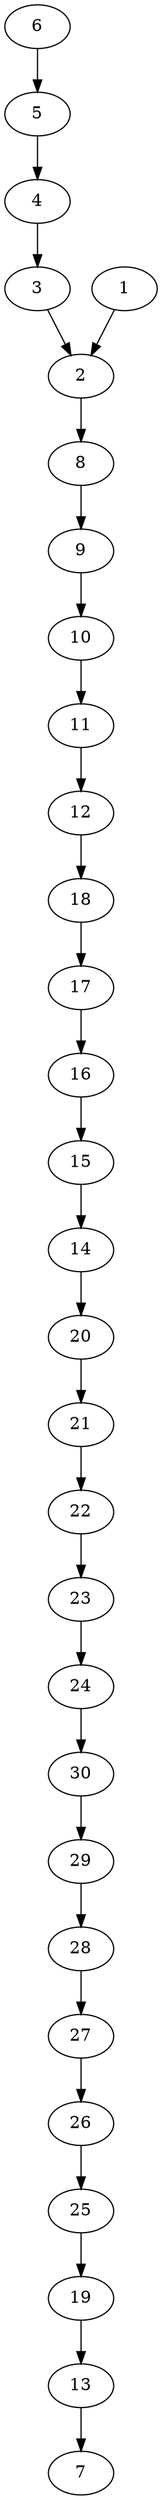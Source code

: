 digraph grafoMalla_m_6_n_5_DFS_I_7 {
7;
13;
19;
25;
26;
27;
28;
29;
30;
24;
23;
22;
21;
20;
14;
15;
16;
17;
18;
12;
11;
10;
9;
8;
2;
3;
4;
5;
6;
1;
1 -> 2;
8 -> 9;
13 -> 7;
14 -> 20;
19 -> 13;
20 -> 21;
25 -> 19;
26 -> 25;
27 -> 26;
21 -> 22;
28 -> 27;
22 -> 23;
29 -> 28;
23 -> 24;
30 -> 29;
24 -> 30;
18 -> 17;
17 -> 16;
16 -> 15;
15 -> 14;
9 -> 10;
10 -> 11;
11 -> 12;
12 -> 18;
6 -> 5;
5 -> 4;
4 -> 3;
3 -> 2;
2 -> 8;
}